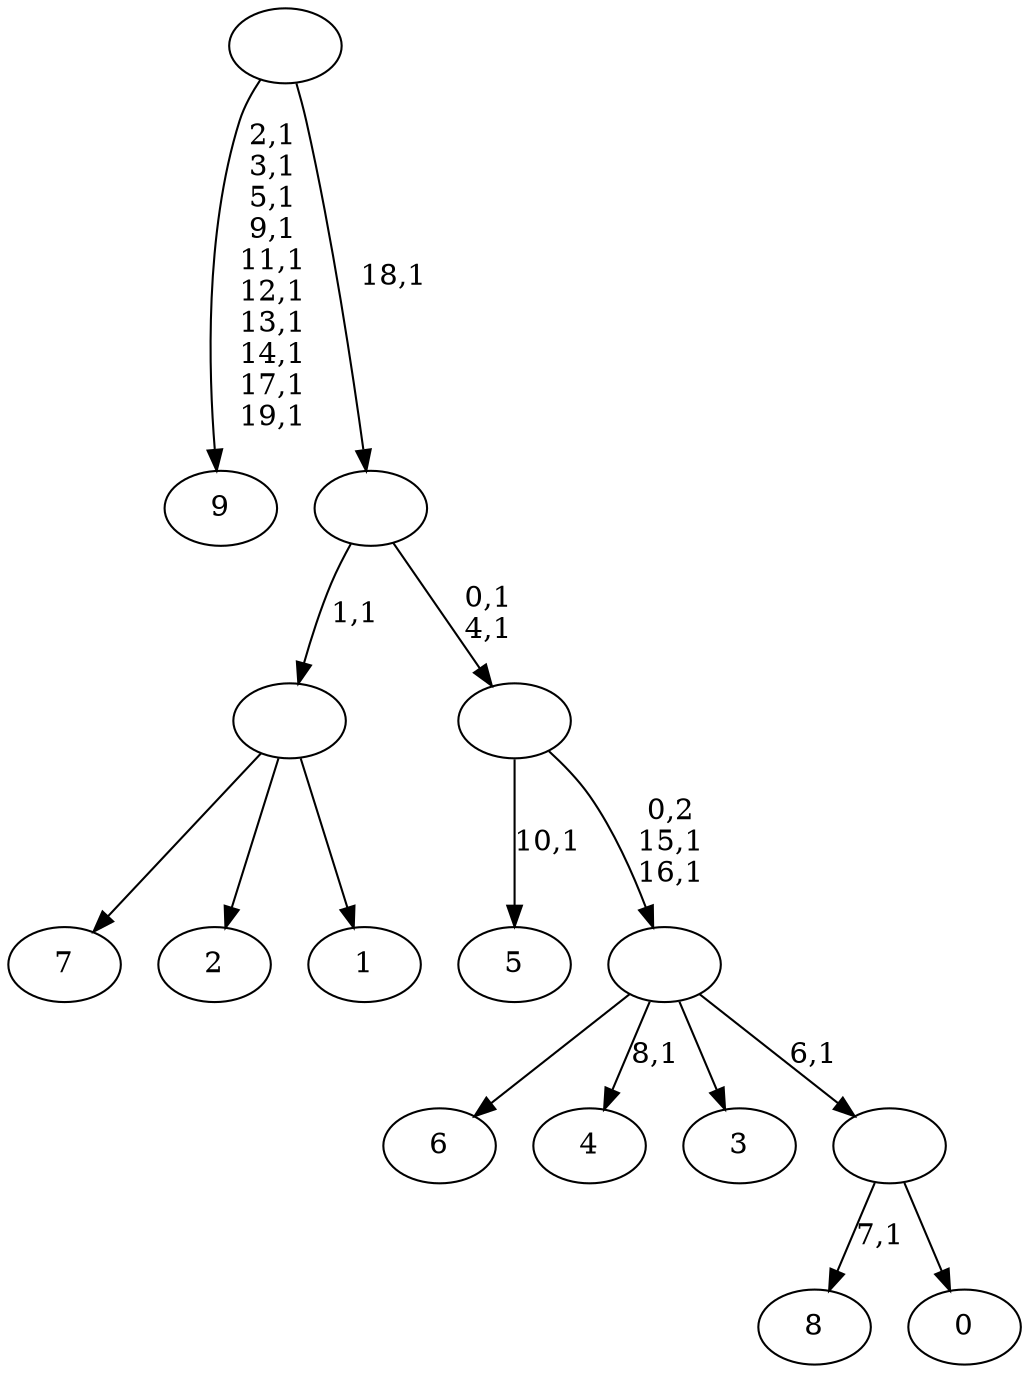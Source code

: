 digraph T {
	30 [label="9"]
	19 [label="8"]
	17 [label="7"]
	16 [label="6"]
	15 [label="5"]
	13 [label="4"]
	11 [label="3"]
	10 [label="2"]
	9 [label="1"]
	8 [label=""]
	7 [label="0"]
	6 [label=""]
	5 [label=""]
	3 [label=""]
	1 [label=""]
	0 [label=""]
	8 -> 17 [label=""]
	8 -> 10 [label=""]
	8 -> 9 [label=""]
	6 -> 19 [label="7,1"]
	6 -> 7 [label=""]
	5 -> 13 [label="8,1"]
	5 -> 16 [label=""]
	5 -> 11 [label=""]
	5 -> 6 [label="6,1"]
	3 -> 5 [label="0,2\n15,1\n16,1"]
	3 -> 15 [label="10,1"]
	1 -> 3 [label="0,1\n4,1"]
	1 -> 8 [label="1,1"]
	0 -> 30 [label="2,1\n3,1\n5,1\n9,1\n11,1\n12,1\n13,1\n14,1\n17,1\n19,1"]
	0 -> 1 [label="18,1"]
}
